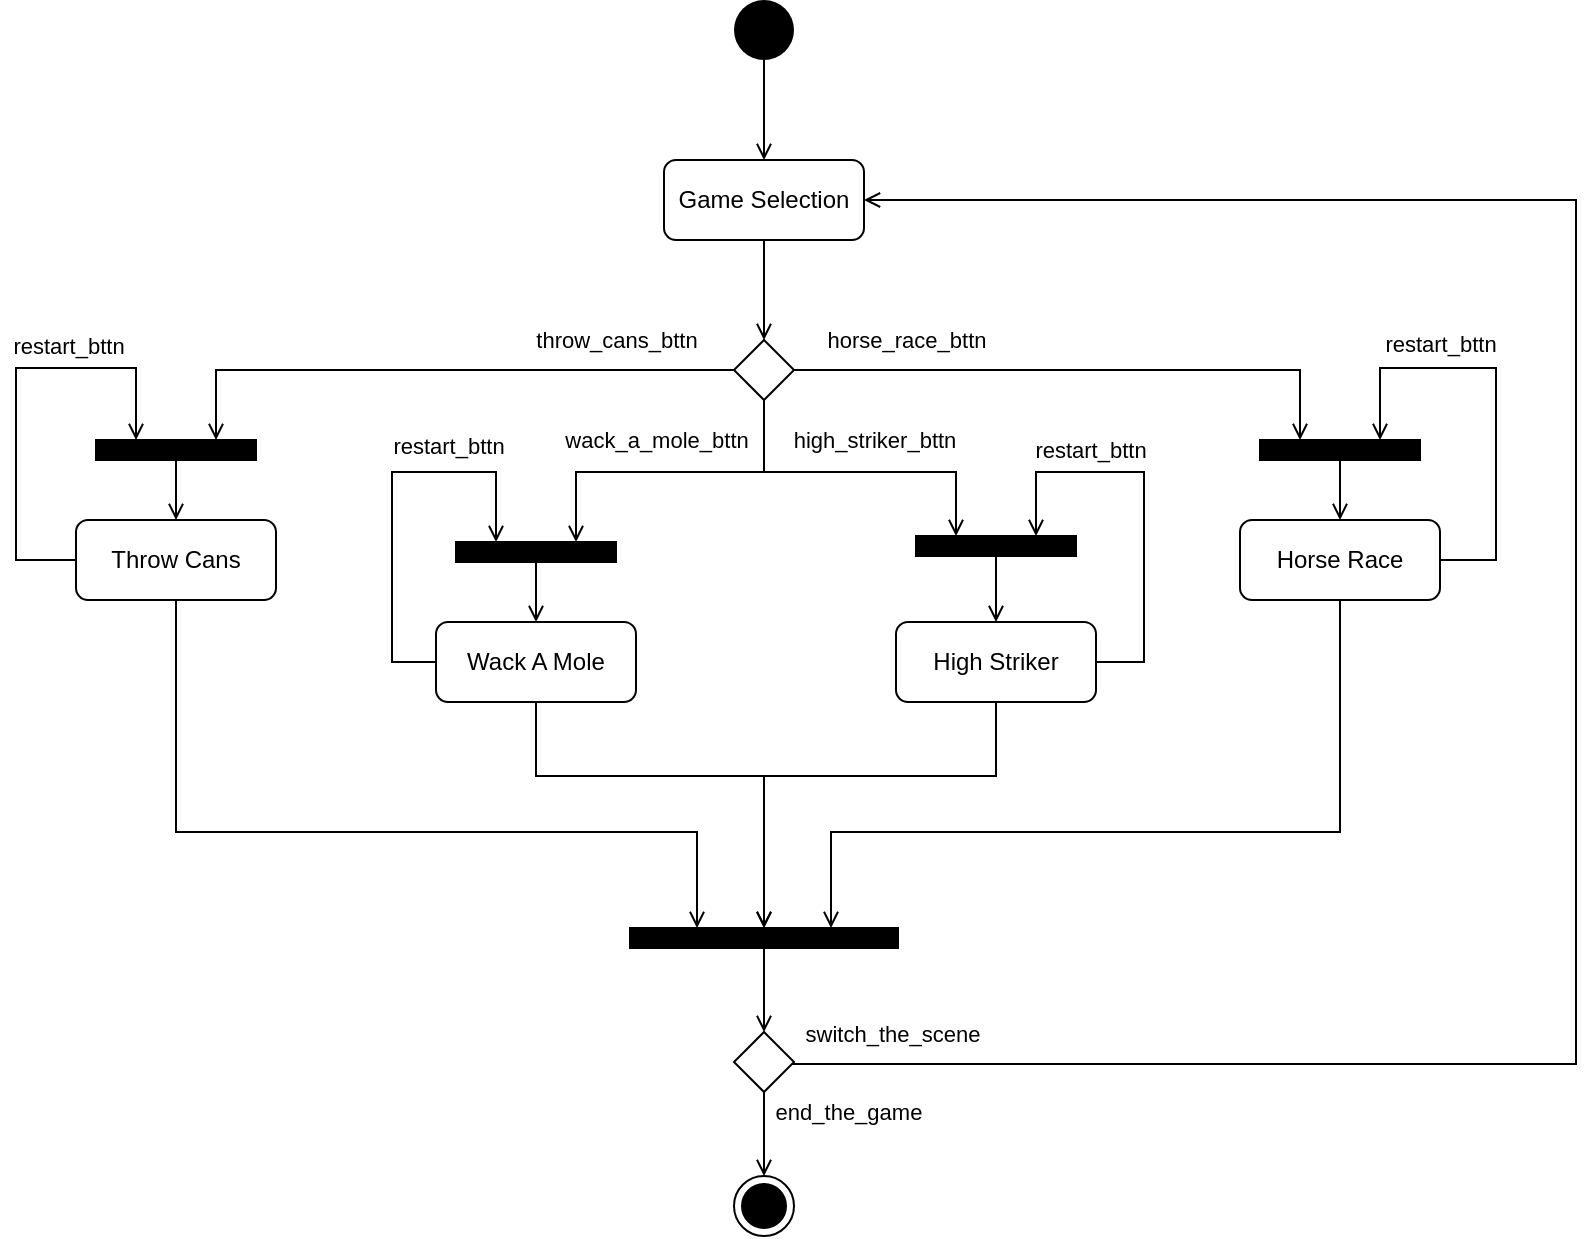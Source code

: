 <mxfile version="17.4.6" type="device"><diagram id="jhm_FuXwZUgMThZAhqq2" name="Page-1"><mxGraphModel dx="2062" dy="1122" grid="1" gridSize="4" guides="1" tooltips="1" connect="1" arrows="1" fold="1" page="1" pageScale="1" pageWidth="827" pageHeight="1169" math="0" shadow="0"><root><mxCell id="0"/><mxCell id="1" parent="0"/><mxCell id="E-In3O63um0_bOwTWJFV-4" style="edgeStyle=orthogonalEdgeStyle;rounded=0;orthogonalLoop=1;jettySize=auto;html=1;endArrow=open;endFill=0;" edge="1" parent="1" source="E-In3O63um0_bOwTWJFV-1" target="E-In3O63um0_bOwTWJFV-2"><mxGeometry relative="1" as="geometry"/></mxCell><mxCell id="E-In3O63um0_bOwTWJFV-1" value="" style="ellipse;fillColor=#000000;strokeColor=none;" vertex="1" parent="1"><mxGeometry x="383" y="80" width="30" height="30" as="geometry"/></mxCell><mxCell id="E-In3O63um0_bOwTWJFV-10" style="edgeStyle=orthogonalEdgeStyle;rounded=0;orthogonalLoop=1;jettySize=auto;html=1;endArrow=open;endFill=0;exitX=1;exitY=0.5;exitDx=0;exitDy=0;entryX=0.25;entryY=0;entryDx=0;entryDy=0;" edge="1" parent="1" source="E-In3O63um0_bOwTWJFV-19" target="E-In3O63um0_bOwTWJFV-37"><mxGeometry relative="1" as="geometry"><mxPoint x="724" y="300" as="sourcePoint"/><mxPoint x="732" y="296" as="targetPoint"/></mxGeometry></mxCell><mxCell id="E-In3O63um0_bOwTWJFV-17" value="horse_race_bttn" style="edgeLabel;html=1;align=center;verticalAlign=middle;resizable=0;points=[];" vertex="1" connectable="0" parent="E-In3O63um0_bOwTWJFV-10"><mxGeometry x="0.62" y="3" relative="1" as="geometry"><mxPoint x="-178" y="-12" as="offset"/></mxGeometry></mxCell><mxCell id="E-In3O63um0_bOwTWJFV-11" style="edgeStyle=orthogonalEdgeStyle;rounded=0;orthogonalLoop=1;jettySize=auto;html=1;endArrow=open;endFill=0;exitX=0.5;exitY=1;exitDx=0;exitDy=0;entryX=0.25;entryY=0;entryDx=0;entryDy=0;" edge="1" parent="1" source="E-In3O63um0_bOwTWJFV-19" target="E-In3O63um0_bOwTWJFV-32"><mxGeometry relative="1" as="geometry"><mxPoint x="404" y="350" as="sourcePoint"/><mxPoint x="514" y="328" as="targetPoint"/><Array as="points"><mxPoint x="398" y="316"/><mxPoint x="494" y="316"/></Array></mxGeometry></mxCell><mxCell id="E-In3O63um0_bOwTWJFV-16" value="high_striker_bttn" style="edgeLabel;html=1;align=center;verticalAlign=middle;resizable=0;points=[];" vertex="1" connectable="0" parent="E-In3O63um0_bOwTWJFV-11"><mxGeometry x="0.577" y="4" relative="1" as="geometry"><mxPoint x="-39" y="-12" as="offset"/></mxGeometry></mxCell><mxCell id="E-In3O63um0_bOwTWJFV-12" style="edgeStyle=orthogonalEdgeStyle;rounded=0;orthogonalLoop=1;jettySize=auto;html=1;endArrow=open;endFill=0;exitX=0.5;exitY=1;exitDx=0;exitDy=0;entryX=0.75;entryY=0;entryDx=0;entryDy=0;" edge="1" parent="1" source="E-In3O63um0_bOwTWJFV-19" target="E-In3O63um0_bOwTWJFV-28"><mxGeometry relative="1" as="geometry"><mxPoint x="314" y="320" as="sourcePoint"/><mxPoint x="284" y="288" as="targetPoint"/><Array as="points"><mxPoint x="398" y="316"/><mxPoint x="304" y="316"/></Array></mxGeometry></mxCell><mxCell id="E-In3O63um0_bOwTWJFV-15" value="wack_a_mole_bttn" style="edgeLabel;html=1;align=center;verticalAlign=middle;resizable=0;points=[];" vertex="1" connectable="0" parent="E-In3O63um0_bOwTWJFV-12"><mxGeometry x="0.079" y="-1" relative="1" as="geometry"><mxPoint x="-1" y="-15" as="offset"/></mxGeometry></mxCell><mxCell id="E-In3O63um0_bOwTWJFV-13" style="edgeStyle=orthogonalEdgeStyle;rounded=0;orthogonalLoop=1;jettySize=auto;html=1;endArrow=open;endFill=0;exitX=0;exitY=0.5;exitDx=0;exitDy=0;entryX=0.75;entryY=0;entryDx=0;entryDy=0;" edge="1" parent="1" source="E-In3O63um0_bOwTWJFV-19" target="E-In3O63um0_bOwTWJFV-23"><mxGeometry relative="1" as="geometry"><mxPoint x="234" y="320" as="sourcePoint"/></mxGeometry></mxCell><mxCell id="E-In3O63um0_bOwTWJFV-14" value="throw_cans_bttn" style="edgeLabel;html=1;align=center;verticalAlign=middle;resizable=0;points=[];" vertex="1" connectable="0" parent="E-In3O63um0_bOwTWJFV-13"><mxGeometry x="-0.491" y="4" relative="1" as="geometry"><mxPoint x="16" y="-19" as="offset"/></mxGeometry></mxCell><mxCell id="E-In3O63um0_bOwTWJFV-20" style="edgeStyle=orthogonalEdgeStyle;rounded=0;orthogonalLoop=1;jettySize=auto;html=1;entryX=0.5;entryY=0;entryDx=0;entryDy=0;endArrow=open;endFill=0;" edge="1" parent="1" source="E-In3O63um0_bOwTWJFV-2" target="E-In3O63um0_bOwTWJFV-19"><mxGeometry relative="1" as="geometry"/></mxCell><mxCell id="E-In3O63um0_bOwTWJFV-2" value="Game Selection" style="rounded=1;whiteSpace=wrap;html=1;" vertex="1" parent="1"><mxGeometry x="348" y="160" width="100" height="40" as="geometry"/></mxCell><mxCell id="E-In3O63um0_bOwTWJFV-24" style="edgeStyle=orthogonalEdgeStyle;rounded=0;orthogonalLoop=1;jettySize=auto;html=1;entryX=0.25;entryY=0;entryDx=0;entryDy=0;endArrow=open;endFill=0;" edge="1" parent="1" source="E-In3O63um0_bOwTWJFV-5" target="E-In3O63um0_bOwTWJFV-23"><mxGeometry relative="1" as="geometry"><Array as="points"><mxPoint x="24" y="360"/><mxPoint x="24" y="264"/><mxPoint x="84" y="264"/></Array></mxGeometry></mxCell><mxCell id="E-In3O63um0_bOwTWJFV-25" value="restart_bttn" style="edgeLabel;html=1;align=center;verticalAlign=middle;resizable=0;points=[];" vertex="1" connectable="0" parent="E-In3O63um0_bOwTWJFV-24"><mxGeometry x="-0.141" y="2" relative="1" as="geometry"><mxPoint x="28" y="-42" as="offset"/></mxGeometry></mxCell><mxCell id="E-In3O63um0_bOwTWJFV-42" style="edgeStyle=orthogonalEdgeStyle;rounded=0;orthogonalLoop=1;jettySize=auto;html=1;entryX=0.25;entryY=0;entryDx=0;entryDy=0;endArrow=open;endFill=0;" edge="1" parent="1" source="E-In3O63um0_bOwTWJFV-5" target="E-In3O63um0_bOwTWJFV-41"><mxGeometry relative="1" as="geometry"><Array as="points"><mxPoint x="104" y="496"/><mxPoint x="365" y="496"/></Array></mxGeometry></mxCell><mxCell id="E-In3O63um0_bOwTWJFV-5" value="Throw Cans" style="rounded=1;whiteSpace=wrap;html=1;" vertex="1" parent="1"><mxGeometry x="54" y="340" width="100" height="40" as="geometry"/></mxCell><mxCell id="E-In3O63um0_bOwTWJFV-30" style="edgeStyle=orthogonalEdgeStyle;rounded=0;orthogonalLoop=1;jettySize=auto;html=1;entryX=0.25;entryY=0;entryDx=0;entryDy=0;endArrow=open;endFill=0;" edge="1" parent="1" source="E-In3O63um0_bOwTWJFV-6" target="E-In3O63um0_bOwTWJFV-28"><mxGeometry relative="1" as="geometry"><Array as="points"><mxPoint x="212" y="411"/><mxPoint x="212" y="316"/><mxPoint x="264" y="316"/></Array></mxGeometry></mxCell><mxCell id="E-In3O63um0_bOwTWJFV-31" value="restart_bttn&lt;br&gt;" style="edgeLabel;html=1;align=center;verticalAlign=middle;resizable=0;points=[];rotation=0;" vertex="1" connectable="0" parent="E-In3O63um0_bOwTWJFV-30"><mxGeometry x="-0.088" y="-2" relative="1" as="geometry"><mxPoint x="26" y="-37" as="offset"/></mxGeometry></mxCell><mxCell id="E-In3O63um0_bOwTWJFV-43" style="edgeStyle=orthogonalEdgeStyle;rounded=0;orthogonalLoop=1;jettySize=auto;html=1;entryX=0.5;entryY=0;entryDx=0;entryDy=0;endArrow=open;endFill=0;" edge="1" parent="1" source="E-In3O63um0_bOwTWJFV-6" target="E-In3O63um0_bOwTWJFV-41"><mxGeometry relative="1" as="geometry"><Array as="points"><mxPoint x="284" y="468"/><mxPoint x="398" y="468"/></Array></mxGeometry></mxCell><mxCell id="E-In3O63um0_bOwTWJFV-6" value="Wack A Mole" style="rounded=1;whiteSpace=wrap;html=1;" vertex="1" parent="1"><mxGeometry x="234" y="391" width="100" height="40" as="geometry"/></mxCell><mxCell id="E-In3O63um0_bOwTWJFV-33" style="edgeStyle=orthogonalEdgeStyle;rounded=0;orthogonalLoop=1;jettySize=auto;html=1;entryX=0.75;entryY=0;entryDx=0;entryDy=0;endArrow=open;endFill=0;" edge="1" parent="1" source="E-In3O63um0_bOwTWJFV-7" target="E-In3O63um0_bOwTWJFV-32"><mxGeometry relative="1" as="geometry"><Array as="points"><mxPoint x="588" y="411"/><mxPoint x="588" y="316"/><mxPoint x="534" y="316"/></Array></mxGeometry></mxCell><mxCell id="E-In3O63um0_bOwTWJFV-34" value="restart_bttn&lt;br&gt;" style="edgeLabel;html=1;align=center;verticalAlign=middle;resizable=0;points=[];" vertex="1" connectable="0" parent="E-In3O63um0_bOwTWJFV-33"><mxGeometry x="0.295" y="2" relative="1" as="geometry"><mxPoint x="-14" y="-13" as="offset"/></mxGeometry></mxCell><mxCell id="E-In3O63um0_bOwTWJFV-44" style="edgeStyle=orthogonalEdgeStyle;rounded=0;orthogonalLoop=1;jettySize=auto;html=1;entryX=0.5;entryY=0;entryDx=0;entryDy=0;endArrow=open;endFill=0;" edge="1" parent="1" source="E-In3O63um0_bOwTWJFV-7" target="E-In3O63um0_bOwTWJFV-41"><mxGeometry relative="1" as="geometry"><Array as="points"><mxPoint x="514" y="468"/><mxPoint x="398" y="468"/></Array></mxGeometry></mxCell><mxCell id="E-In3O63um0_bOwTWJFV-7" value="High Striker" style="rounded=1;whiteSpace=wrap;html=1;" vertex="1" parent="1"><mxGeometry x="464" y="391" width="100" height="40" as="geometry"/></mxCell><mxCell id="E-In3O63um0_bOwTWJFV-38" style="edgeStyle=orthogonalEdgeStyle;rounded=0;orthogonalLoop=1;jettySize=auto;html=1;entryX=0.75;entryY=0;entryDx=0;entryDy=0;endArrow=open;endFill=0;" edge="1" parent="1" source="E-In3O63um0_bOwTWJFV-8" target="E-In3O63um0_bOwTWJFV-37"><mxGeometry relative="1" as="geometry"><Array as="points"><mxPoint x="764" y="360"/><mxPoint x="764" y="264"/><mxPoint x="706" y="264"/></Array></mxGeometry></mxCell><mxCell id="E-In3O63um0_bOwTWJFV-39" value="restart_bttn" style="edgeLabel;html=1;align=center;verticalAlign=middle;resizable=0;points=[];" vertex="1" connectable="0" parent="E-In3O63um0_bOwTWJFV-38"><mxGeometry x="0.269" y="-1" relative="1" as="geometry"><mxPoint x="-14" y="-11" as="offset"/></mxGeometry></mxCell><mxCell id="E-In3O63um0_bOwTWJFV-45" style="edgeStyle=orthogonalEdgeStyle;rounded=0;orthogonalLoop=1;jettySize=auto;html=1;entryX=0.75;entryY=0;entryDx=0;entryDy=0;endArrow=open;endFill=0;" edge="1" parent="1" source="E-In3O63um0_bOwTWJFV-8" target="E-In3O63um0_bOwTWJFV-41"><mxGeometry relative="1" as="geometry"><Array as="points"><mxPoint x="686" y="496"/><mxPoint x="432" y="496"/></Array></mxGeometry></mxCell><mxCell id="E-In3O63um0_bOwTWJFV-8" value="Horse Race" style="rounded=1;whiteSpace=wrap;html=1;" vertex="1" parent="1"><mxGeometry x="636" y="340" width="100" height="40" as="geometry"/></mxCell><mxCell id="E-In3O63um0_bOwTWJFV-9" value="" style="ellipse;html=1;shape=endState;fillColor=#000000;strokeColor=#000000;" vertex="1" parent="1"><mxGeometry x="383" y="668" width="30" height="30" as="geometry"/></mxCell><mxCell id="E-In3O63um0_bOwTWJFV-19" value="" style="rhombus;" vertex="1" parent="1"><mxGeometry x="383" y="250" width="30" height="30" as="geometry"/></mxCell><mxCell id="E-In3O63um0_bOwTWJFV-27" style="edgeStyle=orthogonalEdgeStyle;rounded=0;orthogonalLoop=1;jettySize=auto;html=1;entryX=0.5;entryY=0;entryDx=0;entryDy=0;endArrow=open;endFill=0;" edge="1" parent="1" source="E-In3O63um0_bOwTWJFV-23" target="E-In3O63um0_bOwTWJFV-5"><mxGeometry relative="1" as="geometry"/></mxCell><mxCell id="E-In3O63um0_bOwTWJFV-23" value="" style="rounded=0;whiteSpace=wrap;html=1;fillColor=#000000;" vertex="1" parent="1"><mxGeometry x="64" y="300" width="80" height="10" as="geometry"/></mxCell><mxCell id="E-In3O63um0_bOwTWJFV-35" style="edgeStyle=orthogonalEdgeStyle;rounded=0;orthogonalLoop=1;jettySize=auto;html=1;entryX=0.5;entryY=0;entryDx=0;entryDy=0;endArrow=open;endFill=0;" edge="1" parent="1" source="E-In3O63um0_bOwTWJFV-28" target="E-In3O63um0_bOwTWJFV-6"><mxGeometry relative="1" as="geometry"/></mxCell><mxCell id="E-In3O63um0_bOwTWJFV-28" value="" style="rounded=0;whiteSpace=wrap;html=1;fillColor=#000000;" vertex="1" parent="1"><mxGeometry x="244" y="351" width="80" height="10" as="geometry"/></mxCell><mxCell id="E-In3O63um0_bOwTWJFV-36" style="edgeStyle=orthogonalEdgeStyle;rounded=0;orthogonalLoop=1;jettySize=auto;html=1;entryX=0.5;entryY=0;entryDx=0;entryDy=0;endArrow=open;endFill=0;" edge="1" parent="1" source="E-In3O63um0_bOwTWJFV-32" target="E-In3O63um0_bOwTWJFV-7"><mxGeometry relative="1" as="geometry"/></mxCell><mxCell id="E-In3O63um0_bOwTWJFV-32" value="" style="rounded=0;whiteSpace=wrap;html=1;fillColor=#000000;" vertex="1" parent="1"><mxGeometry x="474" y="348" width="80" height="10" as="geometry"/></mxCell><mxCell id="E-In3O63um0_bOwTWJFV-40" style="edgeStyle=orthogonalEdgeStyle;rounded=0;orthogonalLoop=1;jettySize=auto;html=1;endArrow=open;endFill=0;" edge="1" parent="1" source="E-In3O63um0_bOwTWJFV-37" target="E-In3O63um0_bOwTWJFV-8"><mxGeometry relative="1" as="geometry"/></mxCell><mxCell id="E-In3O63um0_bOwTWJFV-37" value="" style="rounded=0;whiteSpace=wrap;html=1;fillColor=#000000;" vertex="1" parent="1"><mxGeometry x="646" y="300" width="80" height="10" as="geometry"/></mxCell><mxCell id="E-In3O63um0_bOwTWJFV-49" style="edgeStyle=orthogonalEdgeStyle;rounded=0;orthogonalLoop=1;jettySize=auto;html=1;entryX=0.5;entryY=0;entryDx=0;entryDy=0;endArrow=open;endFill=0;" edge="1" parent="1" source="E-In3O63um0_bOwTWJFV-41" target="E-In3O63um0_bOwTWJFV-47"><mxGeometry relative="1" as="geometry"/></mxCell><mxCell id="E-In3O63um0_bOwTWJFV-41" value="" style="rounded=0;whiteSpace=wrap;html=1;fillColor=#000000;" vertex="1" parent="1"><mxGeometry x="331" y="544" width="134" height="10" as="geometry"/></mxCell><mxCell id="E-In3O63um0_bOwTWJFV-50" value="end_the_game" style="edgeStyle=orthogonalEdgeStyle;rounded=0;orthogonalLoop=1;jettySize=auto;html=1;entryX=0.5;entryY=0;entryDx=0;entryDy=0;endArrow=open;endFill=0;" edge="1" parent="1" source="E-In3O63um0_bOwTWJFV-47" target="E-In3O63um0_bOwTWJFV-9"><mxGeometry x="-0.524" y="42" relative="1" as="geometry"><mxPoint as="offset"/></mxGeometry></mxCell><mxCell id="E-In3O63um0_bOwTWJFV-51" style="edgeStyle=orthogonalEdgeStyle;rounded=0;orthogonalLoop=1;jettySize=auto;html=1;entryX=1;entryY=0.5;entryDx=0;entryDy=0;endArrow=open;endFill=0;" edge="1" parent="1" source="E-In3O63um0_bOwTWJFV-47" target="E-In3O63um0_bOwTWJFV-2"><mxGeometry relative="1" as="geometry"><Array as="points"><mxPoint x="804" y="612"/><mxPoint x="804" y="180"/></Array></mxGeometry></mxCell><mxCell id="E-In3O63um0_bOwTWJFV-52" value="switch_the_scene" style="edgeLabel;html=1;align=center;verticalAlign=middle;resizable=0;points=[];" vertex="1" connectable="0" parent="E-In3O63um0_bOwTWJFV-51"><mxGeometry x="-0.934" y="2" relative="1" as="geometry"><mxPoint x="11" y="-13" as="offset"/></mxGeometry></mxCell><mxCell id="E-In3O63um0_bOwTWJFV-47" value="" style="rhombus;" vertex="1" parent="1"><mxGeometry x="383" y="596" width="30" height="30" as="geometry"/></mxCell></root></mxGraphModel></diagram></mxfile>